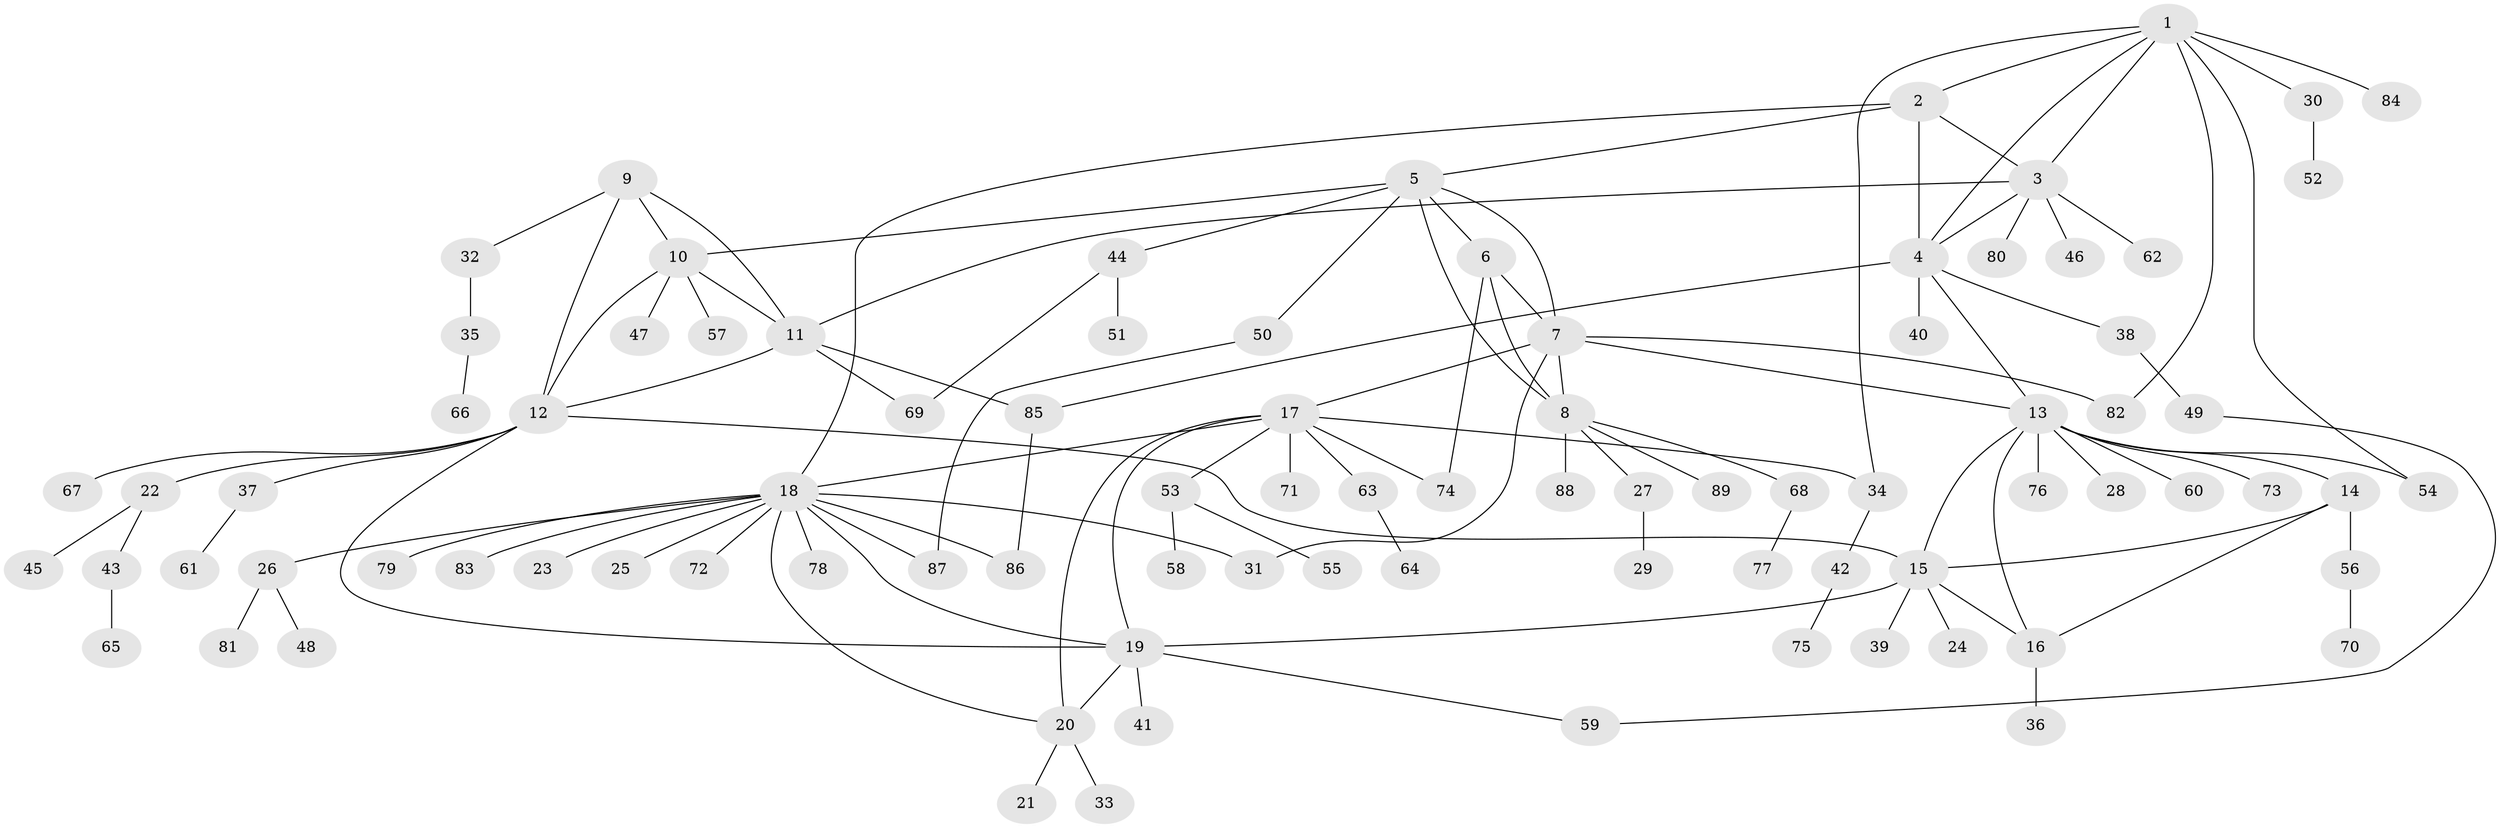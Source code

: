 // Generated by graph-tools (version 1.1) at 2025/15/03/09/25 04:15:52]
// undirected, 89 vertices, 119 edges
graph export_dot {
graph [start="1"]
  node [color=gray90,style=filled];
  1;
  2;
  3;
  4;
  5;
  6;
  7;
  8;
  9;
  10;
  11;
  12;
  13;
  14;
  15;
  16;
  17;
  18;
  19;
  20;
  21;
  22;
  23;
  24;
  25;
  26;
  27;
  28;
  29;
  30;
  31;
  32;
  33;
  34;
  35;
  36;
  37;
  38;
  39;
  40;
  41;
  42;
  43;
  44;
  45;
  46;
  47;
  48;
  49;
  50;
  51;
  52;
  53;
  54;
  55;
  56;
  57;
  58;
  59;
  60;
  61;
  62;
  63;
  64;
  65;
  66;
  67;
  68;
  69;
  70;
  71;
  72;
  73;
  74;
  75;
  76;
  77;
  78;
  79;
  80;
  81;
  82;
  83;
  84;
  85;
  86;
  87;
  88;
  89;
  1 -- 2;
  1 -- 3;
  1 -- 4;
  1 -- 30;
  1 -- 34;
  1 -- 54;
  1 -- 82;
  1 -- 84;
  2 -- 3;
  2 -- 4;
  2 -- 5;
  2 -- 18;
  3 -- 4;
  3 -- 11;
  3 -- 46;
  3 -- 62;
  3 -- 80;
  4 -- 13;
  4 -- 38;
  4 -- 40;
  4 -- 85;
  5 -- 6;
  5 -- 7;
  5 -- 8;
  5 -- 10;
  5 -- 44;
  5 -- 50;
  6 -- 7;
  6 -- 8;
  6 -- 74;
  7 -- 8;
  7 -- 13;
  7 -- 17;
  7 -- 31;
  7 -- 82;
  8 -- 27;
  8 -- 68;
  8 -- 88;
  8 -- 89;
  9 -- 10;
  9 -- 11;
  9 -- 12;
  9 -- 32;
  10 -- 11;
  10 -- 12;
  10 -- 47;
  10 -- 57;
  11 -- 12;
  11 -- 69;
  11 -- 85;
  12 -- 15;
  12 -- 19;
  12 -- 22;
  12 -- 37;
  12 -- 67;
  13 -- 14;
  13 -- 15;
  13 -- 16;
  13 -- 28;
  13 -- 54;
  13 -- 60;
  13 -- 73;
  13 -- 76;
  14 -- 15;
  14 -- 16;
  14 -- 56;
  15 -- 16;
  15 -- 19;
  15 -- 24;
  15 -- 39;
  16 -- 36;
  17 -- 18;
  17 -- 19;
  17 -- 20;
  17 -- 34;
  17 -- 53;
  17 -- 63;
  17 -- 71;
  17 -- 74;
  18 -- 19;
  18 -- 20;
  18 -- 23;
  18 -- 25;
  18 -- 26;
  18 -- 31;
  18 -- 72;
  18 -- 78;
  18 -- 79;
  18 -- 83;
  18 -- 86;
  18 -- 87;
  19 -- 20;
  19 -- 41;
  19 -- 59;
  20 -- 21;
  20 -- 33;
  22 -- 43;
  22 -- 45;
  26 -- 48;
  26 -- 81;
  27 -- 29;
  30 -- 52;
  32 -- 35;
  34 -- 42;
  35 -- 66;
  37 -- 61;
  38 -- 49;
  42 -- 75;
  43 -- 65;
  44 -- 51;
  44 -- 69;
  49 -- 59;
  50 -- 87;
  53 -- 55;
  53 -- 58;
  56 -- 70;
  63 -- 64;
  68 -- 77;
  85 -- 86;
}
